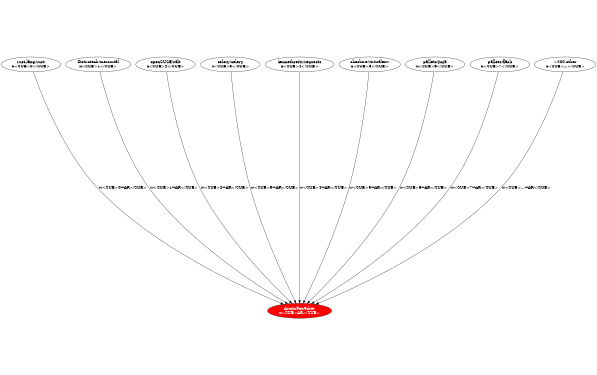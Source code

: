 digraph ArminRonacher {
  graph [
    size = "4,2.5",
    splines=true,
    overlap=false,
    ratio=fill,
    dpi = 300
  ];
  6019034[label="ArminRonacher\nx<SUB>AR</SUB>",fillcolor=red,style=filled,fontcolor=white]
  0[label="rust-lang/rust\nx<SUB>0</SUB>"]
  0 -> 6019034 [label="w<SUB>0→AR</SUB>"]
  1[label="Distrotech/mercurial\nx<SUB>1</SUB>"]
  1 -> 6019034 [label="w<SUB>1→AR</SUB>"]
  2[label="openSUSE/salt\nx<SUB>2</SUB>"]
  2 -> 6019034 [label="w<SUB>2→AR</SUB>"]
  3[label="celery/celery\nx<SUB>3</SUB>"]
  3 -> 6019034 [label="w<SUB>3→AR</SUB>"]
  4[label="kennethreitz/requests\nx<SUB>4</SUB>"]
  4 -> 6019034 [label="w<SUB>4→AR</SUB>"]
  5[label="cheshire/virtualenv\nx<SUB>5</SUB>"]
  5 -> 6019034 [label="w<SUB>5→AR</SUB>"]
  6[label="pallets/jinja\nx<SUB>6</SUB>"]
  6 -> 6019034 [label="w<SUB>6→AR</SUB>"]
  7[label="pallets/flask\nx<SUB>7</SUB>"]
  7 -> 6019034 [label="w<SUB>7→AR</SUB>"]
  8[label=">200 other\nx<SUB>...</SUB>"]
  8 -> 6019034 [label="w<SUB>...→AR</SUB>"]
}
